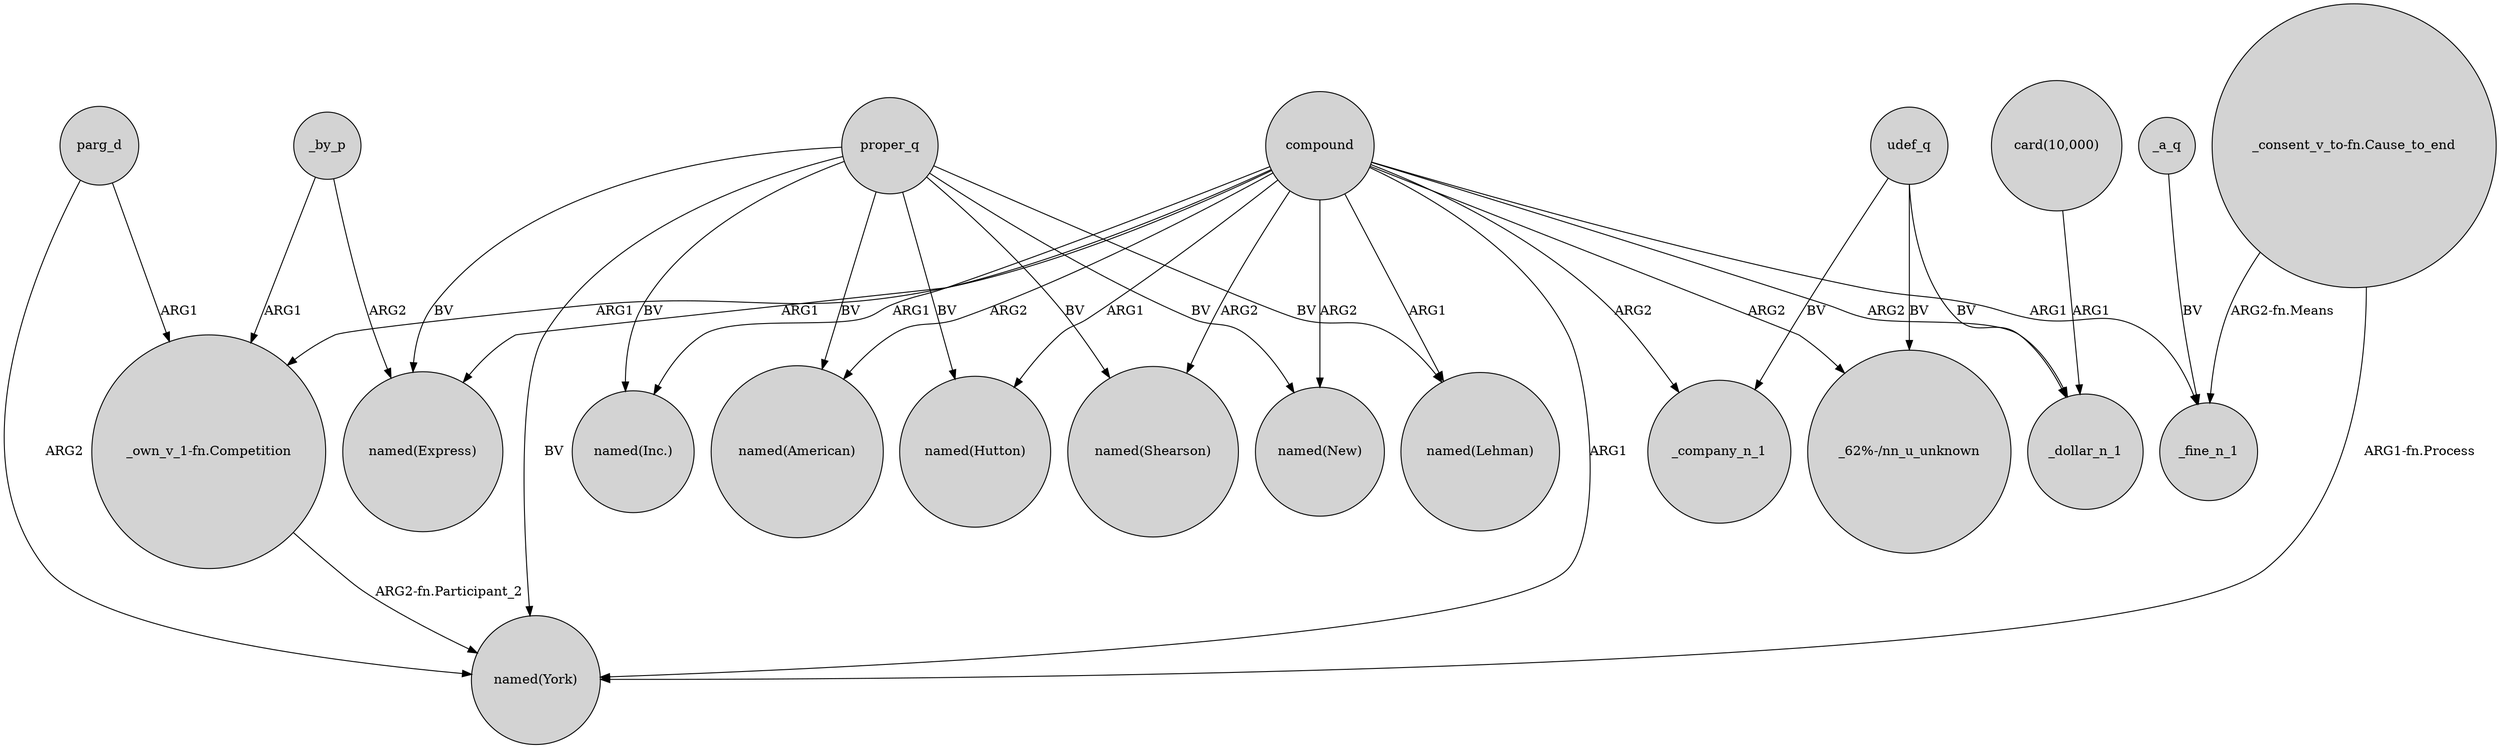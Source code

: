 digraph {
	node [shape=circle style=filled]
	"_own_v_1-fn.Competition" -> "named(York)" [label="ARG2-fn.Participant_2"]
	compound -> "named(Hutton)" [label=ARG1]
	compound -> "named(Shearson)" [label=ARG2]
	parg_d -> "_own_v_1-fn.Competition" [label=ARG1]
	compound -> _company_n_1 [label=ARG2]
	compound -> "named(New)" [label=ARG2]
	udef_q -> "_62%-/nn_u_unknown" [label=BV]
	udef_q -> _company_n_1 [label=BV]
	proper_q -> "named(New)" [label=BV]
	"card(10,000)" -> _dollar_n_1 [label=ARG1]
	proper_q -> "named(Express)" [label=BV]
	proper_q -> "named(Hutton)" [label=BV]
	compound -> _dollar_n_1 [label=ARG2]
	proper_q -> "named(Shearson)" [label=BV]
	_a_q -> _fine_n_1 [label=BV]
	proper_q -> "named(Inc.)" [label=BV]
	proper_q -> "named(York)" [label=BV]
	compound -> _fine_n_1 [label=ARG1]
	parg_d -> "named(York)" [label=ARG2]
	"_consent_v_to-fn.Cause_to_end" -> "named(York)" [label="ARG1-fn.Process"]
	compound -> "named(Express)" [label=ARG1]
	udef_q -> _dollar_n_1 [label=BV]
	compound -> "_62%-/nn_u_unknown" [label=ARG2]
	compound -> "_own_v_1-fn.Competition" [label=ARG1]
	_by_p -> "_own_v_1-fn.Competition" [label=ARG1]
	"_consent_v_to-fn.Cause_to_end" -> _fine_n_1 [label="ARG2-fn.Means"]
	compound -> "named(American)" [label=ARG2]
	proper_q -> "named(Lehman)" [label=BV]
	compound -> "named(York)" [label=ARG1]
	compound -> "named(Inc.)" [label=ARG1]
	proper_q -> "named(American)" [label=BV]
	_by_p -> "named(Express)" [label=ARG2]
	compound -> "named(Lehman)" [label=ARG1]
}
